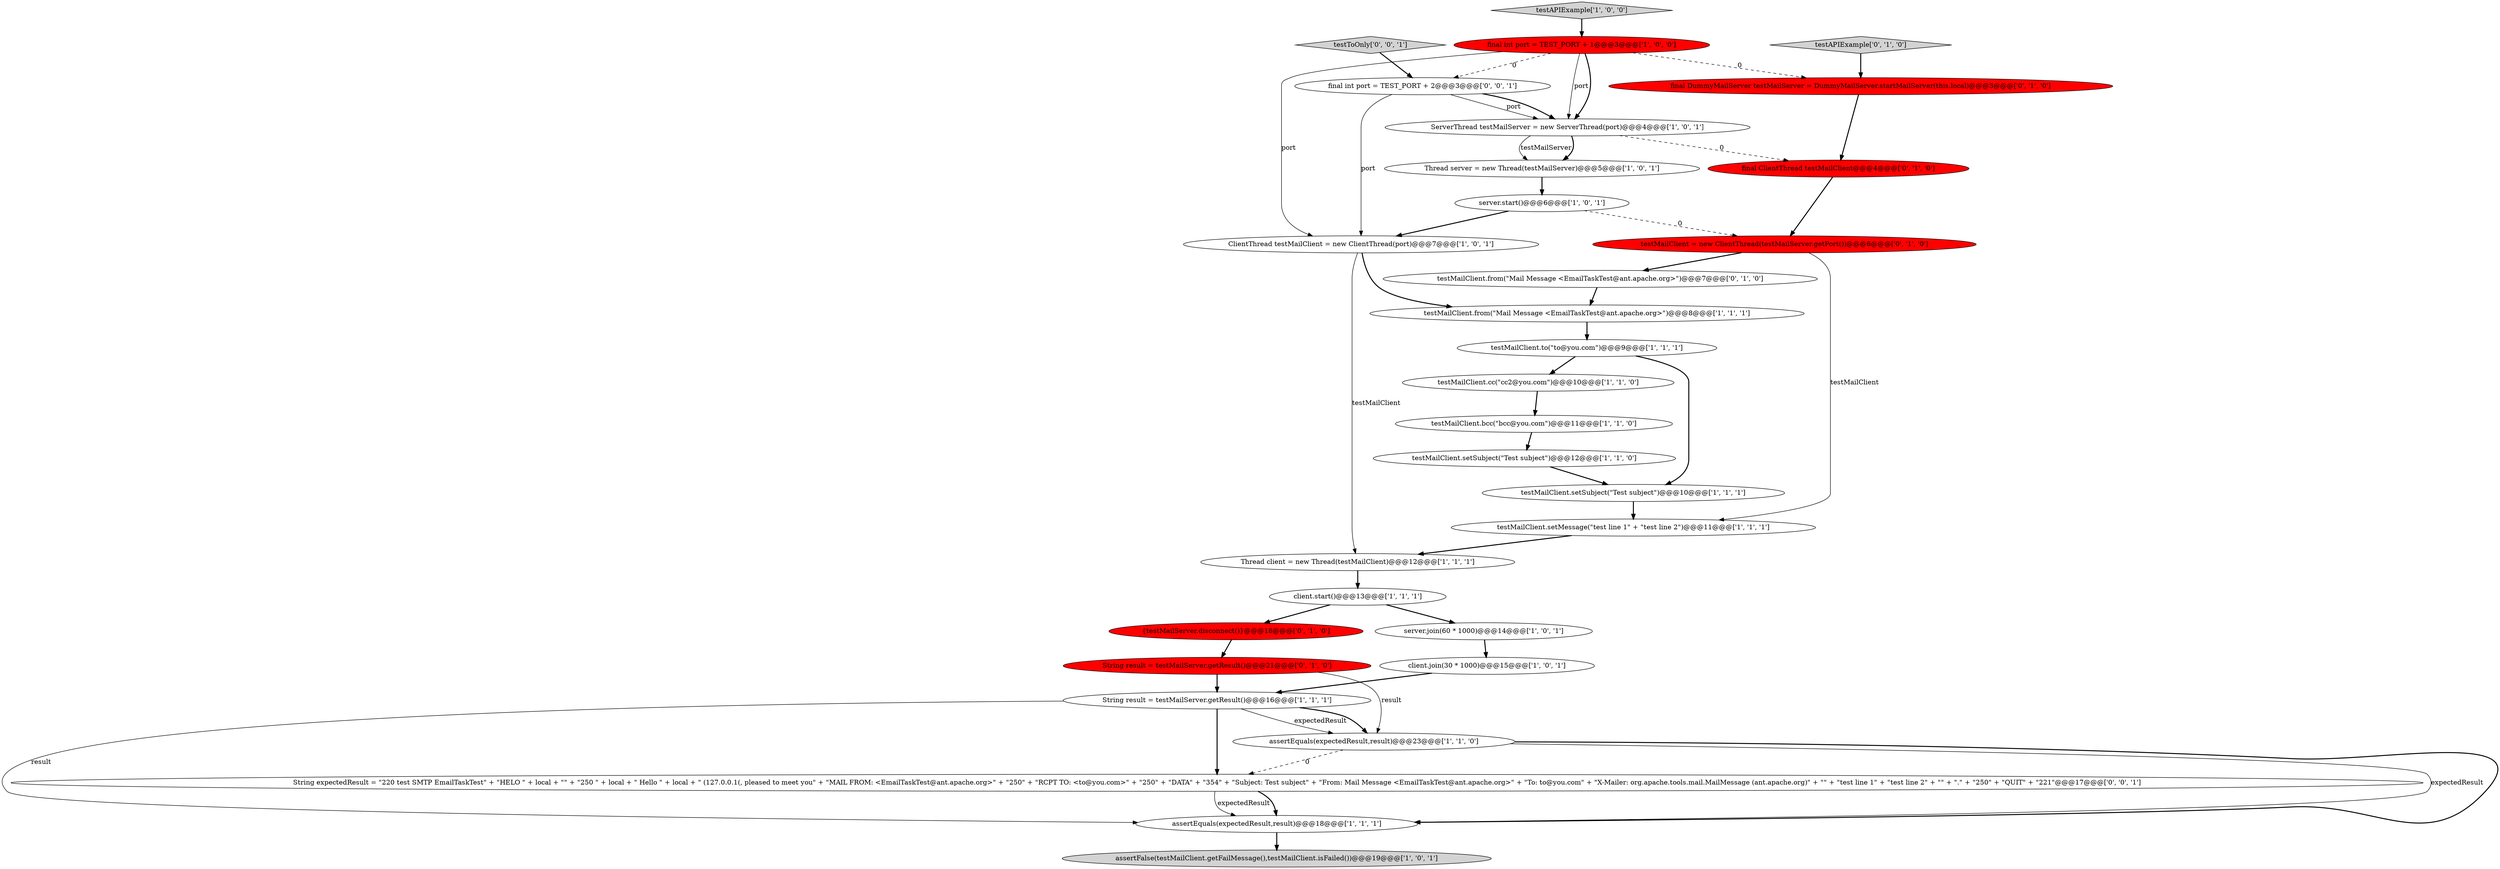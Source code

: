 digraph {
21 [style = filled, label = "String result = testMailServer.getResult()@@@21@@@['0', '1', '0']", fillcolor = red, shape = ellipse image = "AAA1AAABBB2BBB"];
19 [style = filled, label = "testMailClient.from(\"Mail Message <EmailTaskTest@ant.apache.org>\")@@@8@@@['1', '1', '1']", fillcolor = white, shape = ellipse image = "AAA0AAABBB1BBB"];
12 [style = filled, label = "testAPIExample['1', '0', '0']", fillcolor = lightgray, shape = diamond image = "AAA0AAABBB1BBB"];
10 [style = filled, label = "server.join(60 * 1000)@@@14@@@['1', '0', '1']", fillcolor = white, shape = ellipse image = "AAA0AAABBB1BBB"];
8 [style = filled, label = "String result = testMailServer.getResult()@@@16@@@['1', '1', '1']", fillcolor = white, shape = ellipse image = "AAA0AAABBB1BBB"];
18 [style = filled, label = "assertEquals(expectedResult,result)@@@18@@@['1', '1', '1']", fillcolor = white, shape = ellipse image = "AAA0AAABBB1BBB"];
24 [style = filled, label = "testAPIExample['0', '1', '0']", fillcolor = lightgray, shape = diamond image = "AAA0AAABBB2BBB"];
15 [style = filled, label = "testMailClient.setSubject(\"Test subject\")@@@12@@@['1', '1', '0']", fillcolor = white, shape = ellipse image = "AAA0AAABBB1BBB"];
7 [style = filled, label = "ServerThread testMailServer = new ServerThread(port)@@@4@@@['1', '0', '1']", fillcolor = white, shape = ellipse image = "AAA0AAABBB1BBB"];
3 [style = filled, label = "client.start()@@@13@@@['1', '1', '1']", fillcolor = white, shape = ellipse image = "AAA0AAABBB1BBB"];
1 [style = filled, label = "ClientThread testMailClient = new ClientThread(port)@@@7@@@['1', '0', '1']", fillcolor = white, shape = ellipse image = "AAA0AAABBB1BBB"];
26 [style = filled, label = "final ClientThread testMailClient@@@4@@@['0', '1', '0']", fillcolor = red, shape = ellipse image = "AAA1AAABBB2BBB"];
16 [style = filled, label = "testMailClient.setMessage(\"test line 1\" + \"test line 2\")@@@11@@@['1', '1', '1']", fillcolor = white, shape = ellipse image = "AAA0AAABBB1BBB"];
22 [style = filled, label = "testMailClient.from(\"Mail Message <EmailTaskTest@ant.apache.org>\")@@@7@@@['0', '1', '0']", fillcolor = white, shape = ellipse image = "AAA0AAABBB2BBB"];
23 [style = filled, label = "{testMailServer.disconnect()}@@@18@@@['0', '1', '0']", fillcolor = red, shape = ellipse image = "AAA1AAABBB2BBB"];
20 [style = filled, label = "testMailClient.cc(\"cc2@you.com\")@@@10@@@['1', '1', '0']", fillcolor = white, shape = ellipse image = "AAA0AAABBB1BBB"];
0 [style = filled, label = "testMailClient.setSubject(\"Test subject\")@@@10@@@['1', '1', '1']", fillcolor = white, shape = ellipse image = "AAA0AAABBB1BBB"];
29 [style = filled, label = "String expectedResult = \"220 test SMTP EmailTaskTest\" + \"HELO \" + local + \"\" + \"250 \" + local + \" Hello \" + local + \" (127.0.0.1(, pleased to meet you\" + \"MAIL FROM: <EmailTaskTest@ant.apache.org>\" + \"250\" + \"RCPT TO: <to@you.com>\" + \"250\" + \"DATA\" + \"354\" + \"Subject: Test subject\" + \"From: Mail Message <EmailTaskTest@ant.apache.org>\" + \"To: to@you.com\" + \"X-Mailer: org.apache.tools.mail.MailMessage (ant.apache.org)\" + \"\" + \"test line 1\" + \"test line 2\" + \"\" + \".\" + \"250\" + \"QUIT\" + \"221\"@@@17@@@['0', '0', '1']", fillcolor = white, shape = ellipse image = "AAA0AAABBB3BBB"];
11 [style = filled, label = "final int port = TEST_PORT + 1@@@3@@@['1', '0', '0']", fillcolor = red, shape = ellipse image = "AAA1AAABBB1BBB"];
27 [style = filled, label = "final DummyMailServer testMailServer = DummyMailServer.startMailServer(this.local)@@@3@@@['0', '1', '0']", fillcolor = red, shape = ellipse image = "AAA1AAABBB2BBB"];
2 [style = filled, label = "Thread client = new Thread(testMailClient)@@@12@@@['1', '1', '1']", fillcolor = white, shape = ellipse image = "AAA0AAABBB1BBB"];
4 [style = filled, label = "testMailClient.to(\"to@you.com\")@@@9@@@['1', '1', '1']", fillcolor = white, shape = ellipse image = "AAA0AAABBB1BBB"];
25 [style = filled, label = "testMailClient = new ClientThread(testMailServer.getPort())@@@6@@@['0', '1', '0']", fillcolor = red, shape = ellipse image = "AAA1AAABBB2BBB"];
28 [style = filled, label = "testToOnly['0', '0', '1']", fillcolor = lightgray, shape = diamond image = "AAA0AAABBB3BBB"];
5 [style = filled, label = "testMailClient.bcc(\"bcc@you.com\")@@@11@@@['1', '1', '0']", fillcolor = white, shape = ellipse image = "AAA0AAABBB1BBB"];
30 [style = filled, label = "final int port = TEST_PORT + 2@@@3@@@['0', '0', '1']", fillcolor = white, shape = ellipse image = "AAA0AAABBB3BBB"];
13 [style = filled, label = "assertFalse(testMailClient.getFailMessage(),testMailClient.isFailed())@@@19@@@['1', '0', '1']", fillcolor = lightgray, shape = ellipse image = "AAA0AAABBB1BBB"];
9 [style = filled, label = "client.join(30 * 1000)@@@15@@@['1', '0', '1']", fillcolor = white, shape = ellipse image = "AAA0AAABBB1BBB"];
6 [style = filled, label = "Thread server = new Thread(testMailServer)@@@5@@@['1', '0', '1']", fillcolor = white, shape = ellipse image = "AAA0AAABBB1BBB"];
14 [style = filled, label = "server.start()@@@6@@@['1', '0', '1']", fillcolor = white, shape = ellipse image = "AAA0AAABBB1BBB"];
17 [style = filled, label = "assertEquals(expectedResult,result)@@@23@@@['1', '1', '0']", fillcolor = white, shape = ellipse image = "AAA0AAABBB1BBB"];
30->7 [style = solid, label="port"];
29->18 [style = solid, label="expectedResult"];
0->16 [style = bold, label=""];
25->22 [style = bold, label=""];
22->19 [style = bold, label=""];
28->30 [style = bold, label=""];
14->25 [style = dashed, label="0"];
2->3 [style = bold, label=""];
26->25 [style = bold, label=""];
12->11 [style = bold, label=""];
17->18 [style = solid, label="expectedResult"];
21->8 [style = bold, label=""];
21->17 [style = solid, label="result"];
5->15 [style = bold, label=""];
8->17 [style = solid, label="expectedResult"];
8->18 [style = solid, label="result"];
16->2 [style = bold, label=""];
9->8 [style = bold, label=""];
17->29 [style = dashed, label="0"];
14->1 [style = bold, label=""];
4->0 [style = bold, label=""];
20->5 [style = bold, label=""];
29->18 [style = bold, label=""];
6->14 [style = bold, label=""];
1->2 [style = solid, label="testMailClient"];
8->17 [style = bold, label=""];
3->10 [style = bold, label=""];
3->23 [style = bold, label=""];
7->6 [style = solid, label="testMailServer"];
23->21 [style = bold, label=""];
30->7 [style = bold, label=""];
15->0 [style = bold, label=""];
17->18 [style = bold, label=""];
11->1 [style = solid, label="port"];
7->6 [style = bold, label=""];
4->20 [style = bold, label=""];
11->7 [style = solid, label="port"];
18->13 [style = bold, label=""];
25->16 [style = solid, label="testMailClient"];
10->9 [style = bold, label=""];
19->4 [style = bold, label=""];
11->27 [style = dashed, label="0"];
11->30 [style = dashed, label="0"];
1->19 [style = bold, label=""];
7->26 [style = dashed, label="0"];
30->1 [style = solid, label="port"];
24->27 [style = bold, label=""];
8->29 [style = bold, label=""];
11->7 [style = bold, label=""];
27->26 [style = bold, label=""];
}
